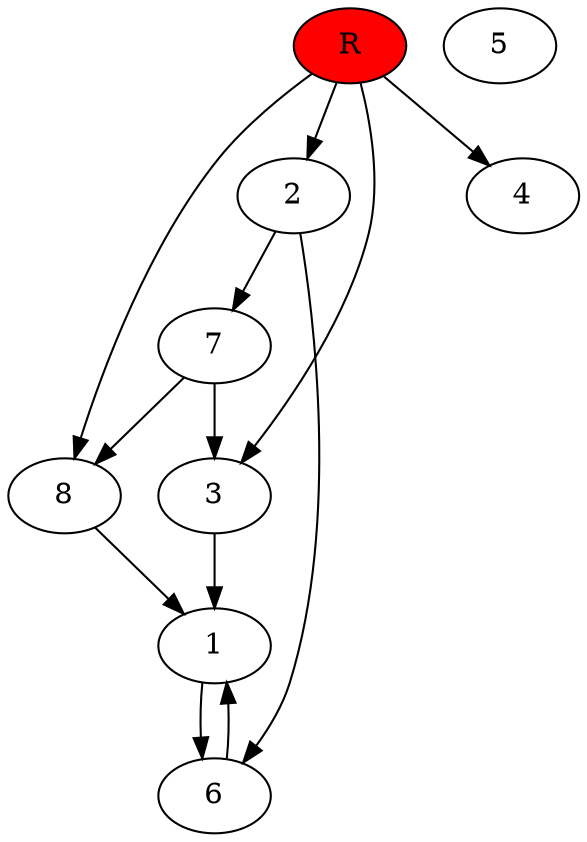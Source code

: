 digraph prb26143 {
	1
	2
	3
	4
	5
	6
	7
	8
	R [fillcolor="#ff0000" style=filled]
	1 -> 6
	2 -> 6
	2 -> 7
	3 -> 1
	6 -> 1
	7 -> 3
	7 -> 8
	8 -> 1
	R -> 2
	R -> 3
	R -> 4
	R -> 8
}
